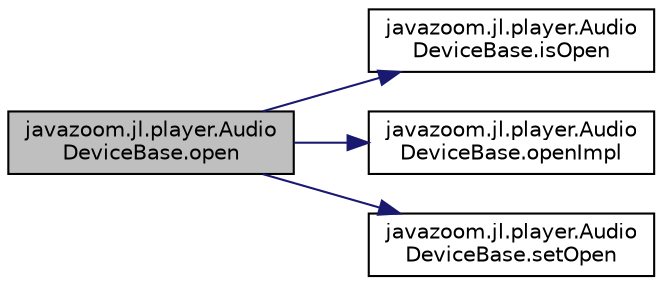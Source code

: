 digraph "javazoom.jl.player.AudioDeviceBase.open"
{
 // LATEX_PDF_SIZE
  edge [fontname="Helvetica",fontsize="10",labelfontname="Helvetica",labelfontsize="10"];
  node [fontname="Helvetica",fontsize="10",shape=record];
  rankdir="LR";
  Node1 [label="javazoom.jl.player.Audio\lDeviceBase.open",height=0.2,width=0.4,color="black", fillcolor="grey75", style="filled", fontcolor="black",tooltip=" "];
  Node1 -> Node2 [color="midnightblue",fontsize="10",style="solid"];
  Node2 [label="javazoom.jl.player.Audio\lDeviceBase.isOpen",height=0.2,width=0.4,color="black", fillcolor="white", style="filled",URL="$classjavazoom_1_1jl_1_1player_1_1_audio_device_base.html#a217b7e13b563be61aa1b9365e3419b04",tooltip=" "];
  Node1 -> Node3 [color="midnightblue",fontsize="10",style="solid"];
  Node3 [label="javazoom.jl.player.Audio\lDeviceBase.openImpl",height=0.2,width=0.4,color="black", fillcolor="white", style="filled",URL="$classjavazoom_1_1jl_1_1player_1_1_audio_device_base.html#a9d34779a1a0652f1d9defd7ef90f4edd",tooltip=" "];
  Node1 -> Node4 [color="midnightblue",fontsize="10",style="solid"];
  Node4 [label="javazoom.jl.player.Audio\lDeviceBase.setOpen",height=0.2,width=0.4,color="black", fillcolor="white", style="filled",URL="$classjavazoom_1_1jl_1_1player_1_1_audio_device_base.html#af12679631ee770c66d50d5532bc80c0d",tooltip=" "];
}
